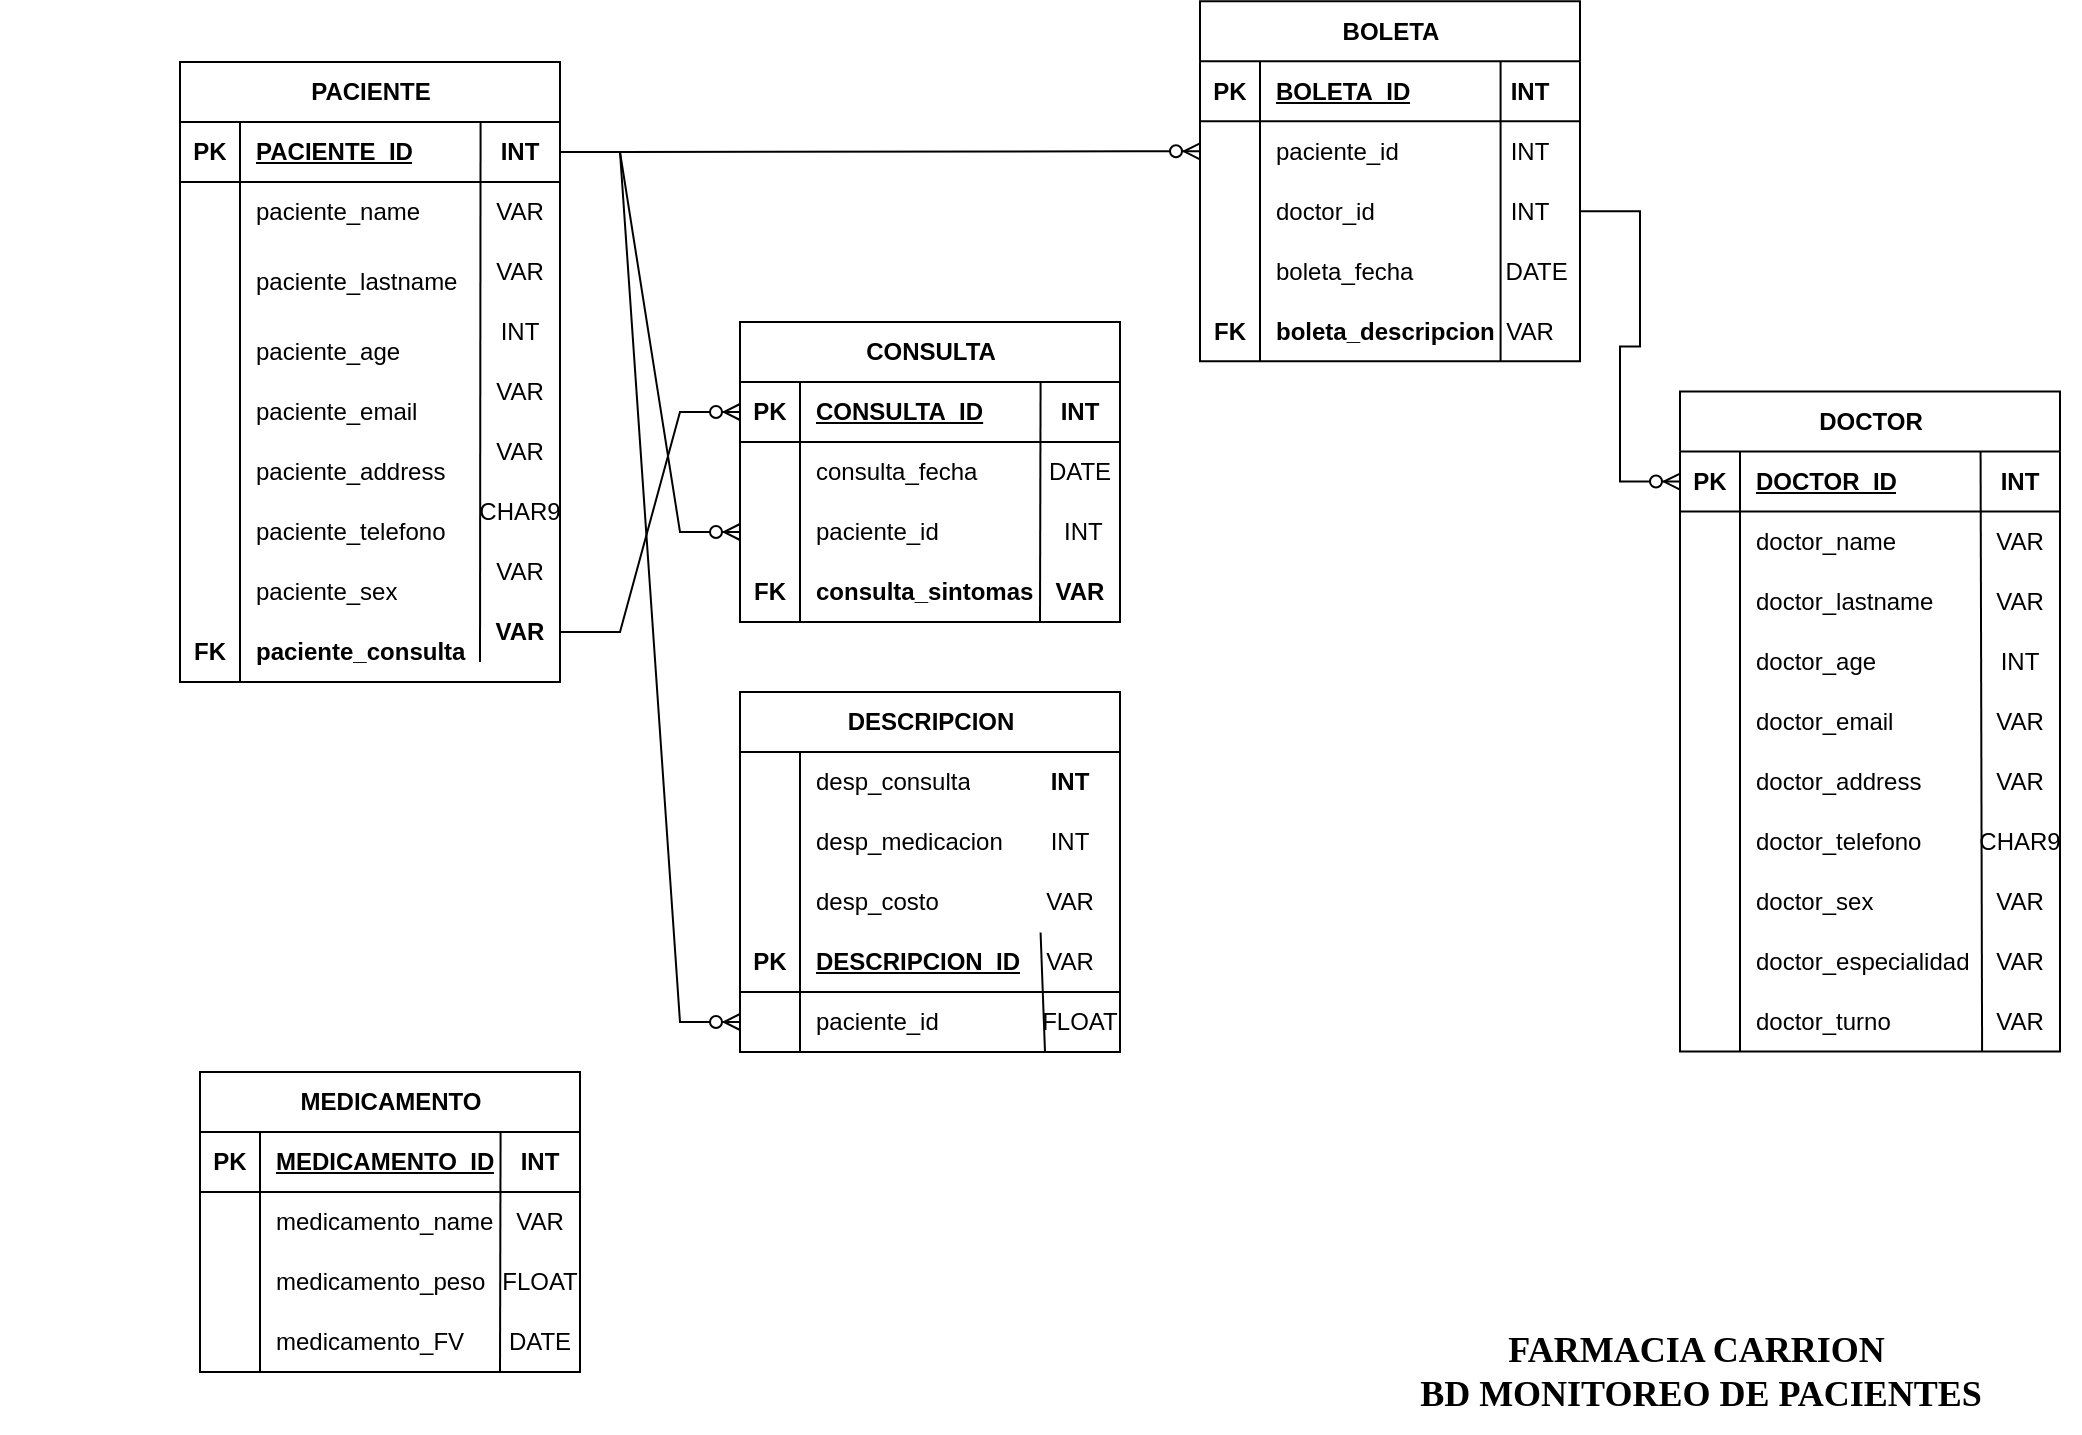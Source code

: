<mxfile version="21.1.8" type="github">
  <diagram name="Page-1" id="a7904f86-f2b4-8e86-fa97-74104820619b">
    <mxGraphModel dx="2841" dy="958" grid="1" gridSize="10" guides="1" tooltips="1" connect="1" arrows="1" fold="1" page="1" pageScale="1" pageWidth="1100" pageHeight="850" background="none" math="0" shadow="0">
      <root>
        <mxCell id="0" />
        <mxCell id="1" parent="0" />
        <mxCell id="Qxj7Q5Lyzr8jqK23CU5J-1" value="&lt;div style=&quot;font-size: 18px;&quot;&gt;FARMACIA CARRION&amp;nbsp;&lt;/div&gt;&lt;div style=&quot;font-size: 18px;&quot;&gt;BD MONITOREO DE PACIENTES&lt;/div&gt;" style="text;html=1;align=center;verticalAlign=middle;resizable=0;points=[];autosize=1;strokeColor=none;fillColor=none;fontFamily=Comic Sans MS;fontStyle=1;fontSize=18;" vertex="1" parent="1">
          <mxGeometry x="670" y="695" width="320" height="60" as="geometry" />
        </mxCell>
        <mxCell id="Qxj7Q5Lyzr8jqK23CU5J-2" value="DOCTOR" style="shape=table;startSize=30;container=1;collapsible=1;childLayout=tableLayout;fixedRows=1;rowLines=0;fontStyle=1;align=center;resizeLast=1;html=1;" vertex="1" parent="1">
          <mxGeometry x="820" y="234.76" width="190.0" height="330" as="geometry" />
        </mxCell>
        <mxCell id="Qxj7Q5Lyzr8jqK23CU5J-3" value="" style="shape=tableRow;horizontal=0;startSize=0;swimlaneHead=0;swimlaneBody=0;fillColor=none;collapsible=0;dropTarget=0;points=[[0,0.5],[1,0.5]];portConstraint=eastwest;top=0;left=0;right=0;bottom=1;" vertex="1" parent="Qxj7Q5Lyzr8jqK23CU5J-2">
          <mxGeometry y="30" width="190.0" height="30" as="geometry" />
        </mxCell>
        <mxCell id="Qxj7Q5Lyzr8jqK23CU5J-4" value="PK" style="shape=partialRectangle;connectable=0;fillColor=none;top=0;left=0;bottom=0;right=0;fontStyle=1;overflow=hidden;whiteSpace=wrap;html=1;" vertex="1" parent="Qxj7Q5Lyzr8jqK23CU5J-3">
          <mxGeometry width="30" height="30" as="geometry">
            <mxRectangle width="30" height="30" as="alternateBounds" />
          </mxGeometry>
        </mxCell>
        <mxCell id="Qxj7Q5Lyzr8jqK23CU5J-5" value="DOCTOR_ID" style="shape=partialRectangle;connectable=0;fillColor=none;top=0;left=0;bottom=0;right=0;align=left;spacingLeft=6;fontStyle=5;overflow=hidden;whiteSpace=wrap;html=1;" vertex="1" parent="Qxj7Q5Lyzr8jqK23CU5J-3">
          <mxGeometry x="30" width="160.0" height="30" as="geometry">
            <mxRectangle width="160.0" height="30" as="alternateBounds" />
          </mxGeometry>
        </mxCell>
        <mxCell id="Qxj7Q5Lyzr8jqK23CU5J-6" value="" style="shape=tableRow;horizontal=0;startSize=0;swimlaneHead=0;swimlaneBody=0;fillColor=none;collapsible=0;dropTarget=0;points=[[0,0.5],[1,0.5]];portConstraint=eastwest;top=0;left=0;right=0;bottom=0;" vertex="1" parent="Qxj7Q5Lyzr8jqK23CU5J-2">
          <mxGeometry y="60" width="190.0" height="30" as="geometry" />
        </mxCell>
        <mxCell id="Qxj7Q5Lyzr8jqK23CU5J-7" value="" style="shape=partialRectangle;connectable=0;fillColor=none;top=0;left=0;bottom=0;right=0;editable=1;overflow=hidden;whiteSpace=wrap;html=1;" vertex="1" parent="Qxj7Q5Lyzr8jqK23CU5J-6">
          <mxGeometry width="30" height="30" as="geometry">
            <mxRectangle width="30" height="30" as="alternateBounds" />
          </mxGeometry>
        </mxCell>
        <mxCell id="Qxj7Q5Lyzr8jqK23CU5J-8" value="doctor_name" style="shape=partialRectangle;connectable=0;fillColor=none;top=0;left=0;bottom=0;right=0;align=left;spacingLeft=6;overflow=hidden;whiteSpace=wrap;html=1;" vertex="1" parent="Qxj7Q5Lyzr8jqK23CU5J-6">
          <mxGeometry x="30" width="160.0" height="30" as="geometry">
            <mxRectangle width="160.0" height="30" as="alternateBounds" />
          </mxGeometry>
        </mxCell>
        <mxCell id="Qxj7Q5Lyzr8jqK23CU5J-9" value="" style="shape=tableRow;horizontal=0;startSize=0;swimlaneHead=0;swimlaneBody=0;fillColor=none;collapsible=0;dropTarget=0;points=[[0,0.5],[1,0.5]];portConstraint=eastwest;top=0;left=0;right=0;bottom=0;" vertex="1" parent="Qxj7Q5Lyzr8jqK23CU5J-2">
          <mxGeometry y="90" width="190.0" height="30" as="geometry" />
        </mxCell>
        <mxCell id="Qxj7Q5Lyzr8jqK23CU5J-10" value="" style="shape=partialRectangle;connectable=0;fillColor=none;top=0;left=0;bottom=0;right=0;editable=1;overflow=hidden;whiteSpace=wrap;html=1;" vertex="1" parent="Qxj7Q5Lyzr8jqK23CU5J-9">
          <mxGeometry width="30" height="30" as="geometry">
            <mxRectangle width="30" height="30" as="alternateBounds" />
          </mxGeometry>
        </mxCell>
        <mxCell id="Qxj7Q5Lyzr8jqK23CU5J-11" value="doctor_lastname" style="shape=partialRectangle;connectable=0;fillColor=none;top=0;left=0;bottom=0;right=0;align=left;spacingLeft=6;overflow=hidden;whiteSpace=wrap;html=1;" vertex="1" parent="Qxj7Q5Lyzr8jqK23CU5J-9">
          <mxGeometry x="30" width="160.0" height="30" as="geometry">
            <mxRectangle width="160.0" height="30" as="alternateBounds" />
          </mxGeometry>
        </mxCell>
        <mxCell id="Qxj7Q5Lyzr8jqK23CU5J-15" value="" style="shape=tableRow;horizontal=0;startSize=0;swimlaneHead=0;swimlaneBody=0;fillColor=none;collapsible=0;dropTarget=0;points=[[0,0.5],[1,0.5]];portConstraint=eastwest;top=0;left=0;right=0;bottom=0;" vertex="1" parent="Qxj7Q5Lyzr8jqK23CU5J-2">
          <mxGeometry y="120" width="190.0" height="30" as="geometry" />
        </mxCell>
        <mxCell id="Qxj7Q5Lyzr8jqK23CU5J-16" value="" style="shape=partialRectangle;connectable=0;fillColor=none;top=0;left=0;bottom=0;right=0;editable=1;overflow=hidden;whiteSpace=wrap;html=1;" vertex="1" parent="Qxj7Q5Lyzr8jqK23CU5J-15">
          <mxGeometry width="30" height="30" as="geometry">
            <mxRectangle width="30" height="30" as="alternateBounds" />
          </mxGeometry>
        </mxCell>
        <mxCell id="Qxj7Q5Lyzr8jqK23CU5J-17" value="doctor_age" style="shape=partialRectangle;connectable=0;fillColor=none;top=0;left=0;bottom=0;right=0;align=left;spacingLeft=6;overflow=hidden;whiteSpace=wrap;html=1;" vertex="1" parent="Qxj7Q5Lyzr8jqK23CU5J-15">
          <mxGeometry x="30" width="160.0" height="30" as="geometry">
            <mxRectangle width="160.0" height="30" as="alternateBounds" />
          </mxGeometry>
        </mxCell>
        <mxCell id="Qxj7Q5Lyzr8jqK23CU5J-18" value="" style="shape=tableRow;horizontal=0;startSize=0;swimlaneHead=0;swimlaneBody=0;fillColor=none;collapsible=0;dropTarget=0;points=[[0,0.5],[1,0.5]];portConstraint=eastwest;top=0;left=0;right=0;bottom=0;" vertex="1" parent="Qxj7Q5Lyzr8jqK23CU5J-2">
          <mxGeometry y="150" width="190.0" height="30" as="geometry" />
        </mxCell>
        <mxCell id="Qxj7Q5Lyzr8jqK23CU5J-19" value="" style="shape=partialRectangle;connectable=0;fillColor=none;top=0;left=0;bottom=0;right=0;editable=1;overflow=hidden;whiteSpace=wrap;html=1;" vertex="1" parent="Qxj7Q5Lyzr8jqK23CU5J-18">
          <mxGeometry width="30" height="30" as="geometry">
            <mxRectangle width="30" height="30" as="alternateBounds" />
          </mxGeometry>
        </mxCell>
        <mxCell id="Qxj7Q5Lyzr8jqK23CU5J-20" value="doctor_email" style="shape=partialRectangle;connectable=0;fillColor=none;top=0;left=0;bottom=0;right=0;align=left;spacingLeft=6;overflow=hidden;whiteSpace=wrap;html=1;" vertex="1" parent="Qxj7Q5Lyzr8jqK23CU5J-18">
          <mxGeometry x="30" width="160.0" height="30" as="geometry">
            <mxRectangle width="160.0" height="30" as="alternateBounds" />
          </mxGeometry>
        </mxCell>
        <mxCell id="Qxj7Q5Lyzr8jqK23CU5J-21" value="" style="shape=tableRow;horizontal=0;startSize=0;swimlaneHead=0;swimlaneBody=0;fillColor=none;collapsible=0;dropTarget=0;points=[[0,0.5],[1,0.5]];portConstraint=eastwest;top=0;left=0;right=0;bottom=0;" vertex="1" parent="Qxj7Q5Lyzr8jqK23CU5J-2">
          <mxGeometry y="180" width="190.0" height="30" as="geometry" />
        </mxCell>
        <mxCell id="Qxj7Q5Lyzr8jqK23CU5J-22" value="" style="shape=partialRectangle;connectable=0;fillColor=none;top=0;left=0;bottom=0;right=0;editable=1;overflow=hidden;whiteSpace=wrap;html=1;" vertex="1" parent="Qxj7Q5Lyzr8jqK23CU5J-21">
          <mxGeometry width="30" height="30" as="geometry">
            <mxRectangle width="30" height="30" as="alternateBounds" />
          </mxGeometry>
        </mxCell>
        <mxCell id="Qxj7Q5Lyzr8jqK23CU5J-23" value="doctor_address" style="shape=partialRectangle;connectable=0;fillColor=none;top=0;left=0;bottom=0;right=0;align=left;spacingLeft=6;overflow=hidden;whiteSpace=wrap;html=1;" vertex="1" parent="Qxj7Q5Lyzr8jqK23CU5J-21">
          <mxGeometry x="30" width="160.0" height="30" as="geometry">
            <mxRectangle width="160.0" height="30" as="alternateBounds" />
          </mxGeometry>
        </mxCell>
        <mxCell id="Qxj7Q5Lyzr8jqK23CU5J-24" value="" style="shape=tableRow;horizontal=0;startSize=0;swimlaneHead=0;swimlaneBody=0;fillColor=none;collapsible=0;dropTarget=0;points=[[0,0.5],[1,0.5]];portConstraint=eastwest;top=0;left=0;right=0;bottom=0;" vertex="1" parent="Qxj7Q5Lyzr8jqK23CU5J-2">
          <mxGeometry y="210" width="190.0" height="30" as="geometry" />
        </mxCell>
        <mxCell id="Qxj7Q5Lyzr8jqK23CU5J-25" value="" style="shape=partialRectangle;connectable=0;fillColor=none;top=0;left=0;bottom=0;right=0;editable=1;overflow=hidden;whiteSpace=wrap;html=1;" vertex="1" parent="Qxj7Q5Lyzr8jqK23CU5J-24">
          <mxGeometry width="30" height="30" as="geometry">
            <mxRectangle width="30" height="30" as="alternateBounds" />
          </mxGeometry>
        </mxCell>
        <mxCell id="Qxj7Q5Lyzr8jqK23CU5J-26" value="doctor_telefono" style="shape=partialRectangle;connectable=0;fillColor=none;top=0;left=0;bottom=0;right=0;align=left;spacingLeft=6;overflow=hidden;whiteSpace=wrap;html=1;" vertex="1" parent="Qxj7Q5Lyzr8jqK23CU5J-24">
          <mxGeometry x="30" width="160.0" height="30" as="geometry">
            <mxRectangle width="160.0" height="30" as="alternateBounds" />
          </mxGeometry>
        </mxCell>
        <mxCell id="Qxj7Q5Lyzr8jqK23CU5J-27" value="" style="shape=tableRow;horizontal=0;startSize=0;swimlaneHead=0;swimlaneBody=0;fillColor=none;collapsible=0;dropTarget=0;points=[[0,0.5],[1,0.5]];portConstraint=eastwest;top=0;left=0;right=0;bottom=0;" vertex="1" parent="Qxj7Q5Lyzr8jqK23CU5J-2">
          <mxGeometry y="240" width="190.0" height="30" as="geometry" />
        </mxCell>
        <mxCell id="Qxj7Q5Lyzr8jqK23CU5J-28" value="" style="shape=partialRectangle;connectable=0;fillColor=none;top=0;left=0;bottom=0;right=0;editable=1;overflow=hidden;whiteSpace=wrap;html=1;" vertex="1" parent="Qxj7Q5Lyzr8jqK23CU5J-27">
          <mxGeometry width="30" height="30" as="geometry">
            <mxRectangle width="30" height="30" as="alternateBounds" />
          </mxGeometry>
        </mxCell>
        <mxCell id="Qxj7Q5Lyzr8jqK23CU5J-29" value="doctor_sex" style="shape=partialRectangle;connectable=0;fillColor=none;top=0;left=0;bottom=0;right=0;align=left;spacingLeft=6;overflow=hidden;whiteSpace=wrap;html=1;" vertex="1" parent="Qxj7Q5Lyzr8jqK23CU5J-27">
          <mxGeometry x="30" width="160.0" height="30" as="geometry">
            <mxRectangle width="160.0" height="30" as="alternateBounds" />
          </mxGeometry>
        </mxCell>
        <mxCell id="Qxj7Q5Lyzr8jqK23CU5J-30" value="" style="shape=tableRow;horizontal=0;startSize=0;swimlaneHead=0;swimlaneBody=0;fillColor=none;collapsible=0;dropTarget=0;points=[[0,0.5],[1,0.5]];portConstraint=eastwest;top=0;left=0;right=0;bottom=0;" vertex="1" parent="Qxj7Q5Lyzr8jqK23CU5J-2">
          <mxGeometry y="270" width="190.0" height="30" as="geometry" />
        </mxCell>
        <mxCell id="Qxj7Q5Lyzr8jqK23CU5J-31" value="" style="shape=partialRectangle;connectable=0;fillColor=none;top=0;left=0;bottom=0;right=0;editable=1;overflow=hidden;whiteSpace=wrap;html=1;" vertex="1" parent="Qxj7Q5Lyzr8jqK23CU5J-30">
          <mxGeometry width="30" height="30" as="geometry">
            <mxRectangle width="30" height="30" as="alternateBounds" />
          </mxGeometry>
        </mxCell>
        <mxCell id="Qxj7Q5Lyzr8jqK23CU5J-32" value="doctor_especialidad" style="shape=partialRectangle;connectable=0;fillColor=none;top=0;left=0;bottom=0;right=0;align=left;spacingLeft=6;overflow=hidden;whiteSpace=wrap;html=1;" vertex="1" parent="Qxj7Q5Lyzr8jqK23CU5J-30">
          <mxGeometry x="30" width="160.0" height="30" as="geometry">
            <mxRectangle width="160.0" height="30" as="alternateBounds" />
          </mxGeometry>
        </mxCell>
        <mxCell id="Qxj7Q5Lyzr8jqK23CU5J-12" value="" style="shape=tableRow;horizontal=0;startSize=0;swimlaneHead=0;swimlaneBody=0;fillColor=none;collapsible=0;dropTarget=0;points=[[0,0.5],[1,0.5]];portConstraint=eastwest;top=0;left=0;right=0;bottom=0;" vertex="1" parent="Qxj7Q5Lyzr8jqK23CU5J-2">
          <mxGeometry y="300" width="190.0" height="30" as="geometry" />
        </mxCell>
        <mxCell id="Qxj7Q5Lyzr8jqK23CU5J-13" value="" style="shape=partialRectangle;connectable=0;fillColor=none;top=0;left=0;bottom=0;right=0;editable=1;overflow=hidden;whiteSpace=wrap;html=1;" vertex="1" parent="Qxj7Q5Lyzr8jqK23CU5J-12">
          <mxGeometry width="30" height="30" as="geometry">
            <mxRectangle width="30" height="30" as="alternateBounds" />
          </mxGeometry>
        </mxCell>
        <mxCell id="Qxj7Q5Lyzr8jqK23CU5J-14" value="doctor_turno" style="shape=partialRectangle;connectable=0;fillColor=none;top=0;left=0;bottom=0;right=0;align=left;spacingLeft=6;overflow=hidden;whiteSpace=wrap;html=1;" vertex="1" parent="Qxj7Q5Lyzr8jqK23CU5J-12">
          <mxGeometry x="30" width="160.0" height="30" as="geometry">
            <mxRectangle width="160.0" height="30" as="alternateBounds" />
          </mxGeometry>
        </mxCell>
        <mxCell id="Qxj7Q5Lyzr8jqK23CU5J-35" value="" style="endArrow=none;html=1;rounded=0;exitX=0.791;exitY=0.008;exitDx=0;exitDy=0;exitPerimeter=0;entryX=0.795;entryY=1.008;entryDx=0;entryDy=0;entryPerimeter=0;" edge="1" parent="Qxj7Q5Lyzr8jqK23CU5J-2" source="Qxj7Q5Lyzr8jqK23CU5J-3" target="Qxj7Q5Lyzr8jqK23CU5J-12">
          <mxGeometry relative="1" as="geometry">
            <mxPoint x="190" y="80" as="sourcePoint" />
            <mxPoint x="350" y="80" as="targetPoint" />
          </mxGeometry>
        </mxCell>
        <mxCell id="Qxj7Q5Lyzr8jqK23CU5J-36" value="&lt;b&gt;INT&lt;/b&gt;" style="text;html=1;strokeColor=none;fillColor=none;align=center;verticalAlign=middle;whiteSpace=wrap;rounded=0;" vertex="1" parent="1">
          <mxGeometry x="960" y="264.76" width="60" height="30" as="geometry" />
        </mxCell>
        <mxCell id="Qxj7Q5Lyzr8jqK23CU5J-37" value="VAR" style="text;html=1;strokeColor=none;fillColor=none;align=center;verticalAlign=middle;whiteSpace=wrap;rounded=0;" vertex="1" parent="1">
          <mxGeometry x="960" y="294.76" width="60" height="30" as="geometry" />
        </mxCell>
        <mxCell id="Qxj7Q5Lyzr8jqK23CU5J-38" value="VAR" style="text;html=1;strokeColor=none;fillColor=none;align=center;verticalAlign=middle;whiteSpace=wrap;rounded=0;" vertex="1" parent="1">
          <mxGeometry x="960" y="324.76" width="60" height="30" as="geometry" />
        </mxCell>
        <mxCell id="Qxj7Q5Lyzr8jqK23CU5J-39" value="INT" style="text;html=1;strokeColor=none;fillColor=none;align=center;verticalAlign=middle;whiteSpace=wrap;rounded=0;" vertex="1" parent="1">
          <mxGeometry x="960" y="354.76" width="60" height="30" as="geometry" />
        </mxCell>
        <mxCell id="Qxj7Q5Lyzr8jqK23CU5J-40" value="VAR" style="text;html=1;strokeColor=none;fillColor=none;align=center;verticalAlign=middle;whiteSpace=wrap;rounded=0;" vertex="1" parent="1">
          <mxGeometry x="960" y="384.76" width="60" height="30" as="geometry" />
        </mxCell>
        <mxCell id="Qxj7Q5Lyzr8jqK23CU5J-41" value="VAR" style="text;html=1;strokeColor=none;fillColor=none;align=center;verticalAlign=middle;whiteSpace=wrap;rounded=0;" vertex="1" parent="1">
          <mxGeometry x="960" y="414.76" width="60" height="30" as="geometry" />
        </mxCell>
        <mxCell id="Qxj7Q5Lyzr8jqK23CU5J-42" value="CHAR9" style="text;html=1;strokeColor=none;fillColor=none;align=center;verticalAlign=middle;whiteSpace=wrap;rounded=0;" vertex="1" parent="1">
          <mxGeometry x="960" y="444.76" width="60" height="30" as="geometry" />
        </mxCell>
        <mxCell id="Qxj7Q5Lyzr8jqK23CU5J-43" value="VAR" style="text;html=1;strokeColor=none;fillColor=none;align=center;verticalAlign=middle;whiteSpace=wrap;rounded=0;" vertex="1" parent="1">
          <mxGeometry x="960" y="474.76" width="60" height="30" as="geometry" />
        </mxCell>
        <mxCell id="Qxj7Q5Lyzr8jqK23CU5J-44" value="VAR" style="text;html=1;strokeColor=none;fillColor=none;align=center;verticalAlign=middle;whiteSpace=wrap;rounded=0;" vertex="1" parent="1">
          <mxGeometry x="960" y="504.76" width="60" height="30" as="geometry" />
        </mxCell>
        <mxCell id="Qxj7Q5Lyzr8jqK23CU5J-45" value="VAR" style="text;html=1;strokeColor=none;fillColor=none;align=center;verticalAlign=middle;whiteSpace=wrap;rounded=0;" vertex="1" parent="1">
          <mxGeometry x="960" y="534.76" width="60" height="30" as="geometry" />
        </mxCell>
        <mxCell id="Qxj7Q5Lyzr8jqK23CU5J-46" value="PACIENTE" style="shape=table;startSize=30;container=1;collapsible=1;childLayout=tableLayout;fixedRows=1;rowLines=0;fontStyle=1;align=center;resizeLast=1;html=1;" vertex="1" parent="1">
          <mxGeometry x="70" y="70" width="190" height="310" as="geometry" />
        </mxCell>
        <mxCell id="Qxj7Q5Lyzr8jqK23CU5J-47" value="" style="shape=tableRow;horizontal=0;startSize=0;swimlaneHead=0;swimlaneBody=0;fillColor=none;collapsible=0;dropTarget=0;points=[[0,0.5],[1,0.5]];portConstraint=eastwest;top=0;left=0;right=0;bottom=1;" vertex="1" parent="Qxj7Q5Lyzr8jqK23CU5J-46">
          <mxGeometry y="30" width="190" height="30" as="geometry" />
        </mxCell>
        <mxCell id="Qxj7Q5Lyzr8jqK23CU5J-48" value="PK" style="shape=partialRectangle;connectable=0;fillColor=none;top=0;left=0;bottom=0;right=0;fontStyle=1;overflow=hidden;whiteSpace=wrap;html=1;" vertex="1" parent="Qxj7Q5Lyzr8jqK23CU5J-47">
          <mxGeometry width="30" height="30" as="geometry">
            <mxRectangle width="30" height="30" as="alternateBounds" />
          </mxGeometry>
        </mxCell>
        <mxCell id="Qxj7Q5Lyzr8jqK23CU5J-49" value="PACIENTE_ID" style="shape=partialRectangle;connectable=0;fillColor=none;top=0;left=0;bottom=0;right=0;align=left;spacingLeft=6;fontStyle=5;overflow=hidden;whiteSpace=wrap;html=1;" vertex="1" parent="Qxj7Q5Lyzr8jqK23CU5J-47">
          <mxGeometry x="30" width="160" height="30" as="geometry">
            <mxRectangle width="160" height="30" as="alternateBounds" />
          </mxGeometry>
        </mxCell>
        <mxCell id="Qxj7Q5Lyzr8jqK23CU5J-50" value="" style="shape=tableRow;horizontal=0;startSize=0;swimlaneHead=0;swimlaneBody=0;fillColor=none;collapsible=0;dropTarget=0;points=[[0,0.5],[1,0.5]];portConstraint=eastwest;top=0;left=0;right=0;bottom=0;" vertex="1" parent="Qxj7Q5Lyzr8jqK23CU5J-46">
          <mxGeometry y="60" width="190" height="30" as="geometry" />
        </mxCell>
        <mxCell id="Qxj7Q5Lyzr8jqK23CU5J-51" value="" style="shape=partialRectangle;connectable=0;fillColor=none;top=0;left=0;bottom=0;right=0;editable=1;overflow=hidden;whiteSpace=wrap;html=1;" vertex="1" parent="Qxj7Q5Lyzr8jqK23CU5J-50">
          <mxGeometry width="30" height="30" as="geometry">
            <mxRectangle width="30" height="30" as="alternateBounds" />
          </mxGeometry>
        </mxCell>
        <mxCell id="Qxj7Q5Lyzr8jqK23CU5J-52" value="paciente_name" style="shape=partialRectangle;connectable=0;fillColor=none;top=0;left=0;bottom=0;right=0;align=left;spacingLeft=6;overflow=hidden;whiteSpace=wrap;html=1;" vertex="1" parent="Qxj7Q5Lyzr8jqK23CU5J-50">
          <mxGeometry x="30" width="160" height="30" as="geometry">
            <mxRectangle width="160" height="30" as="alternateBounds" />
          </mxGeometry>
        </mxCell>
        <mxCell id="Qxj7Q5Lyzr8jqK23CU5J-53" value="" style="shape=tableRow;horizontal=0;startSize=0;swimlaneHead=0;swimlaneBody=0;fillColor=none;collapsible=0;dropTarget=0;points=[[0,0.5],[1,0.5]];portConstraint=eastwest;top=0;left=0;right=0;bottom=0;" vertex="1" parent="Qxj7Q5Lyzr8jqK23CU5J-46">
          <mxGeometry y="90" width="190" height="40" as="geometry" />
        </mxCell>
        <mxCell id="Qxj7Q5Lyzr8jqK23CU5J-54" value="" style="shape=partialRectangle;connectable=0;fillColor=none;top=0;left=0;bottom=0;right=0;editable=1;overflow=hidden;whiteSpace=wrap;html=1;" vertex="1" parent="Qxj7Q5Lyzr8jqK23CU5J-53">
          <mxGeometry width="30" height="40" as="geometry">
            <mxRectangle width="30" height="40" as="alternateBounds" />
          </mxGeometry>
        </mxCell>
        <mxCell id="Qxj7Q5Lyzr8jqK23CU5J-55" value="paciente_lastname" style="shape=partialRectangle;connectable=0;fillColor=none;top=0;left=0;bottom=0;right=0;align=left;spacingLeft=6;overflow=hidden;whiteSpace=wrap;html=1;" vertex="1" parent="Qxj7Q5Lyzr8jqK23CU5J-53">
          <mxGeometry x="30" width="160" height="40" as="geometry">
            <mxRectangle width="160" height="40" as="alternateBounds" />
          </mxGeometry>
        </mxCell>
        <mxCell id="Qxj7Q5Lyzr8jqK23CU5J-56" value="" style="shape=tableRow;horizontal=0;startSize=0;swimlaneHead=0;swimlaneBody=0;fillColor=none;collapsible=0;dropTarget=0;points=[[0,0.5],[1,0.5]];portConstraint=eastwest;top=0;left=0;right=0;bottom=0;" vertex="1" parent="Qxj7Q5Lyzr8jqK23CU5J-46">
          <mxGeometry y="130" width="190" height="30" as="geometry" />
        </mxCell>
        <mxCell id="Qxj7Q5Lyzr8jqK23CU5J-57" value="" style="shape=partialRectangle;connectable=0;fillColor=none;top=0;left=0;bottom=0;right=0;editable=1;overflow=hidden;whiteSpace=wrap;html=1;" vertex="1" parent="Qxj7Q5Lyzr8jqK23CU5J-56">
          <mxGeometry width="30" height="30" as="geometry">
            <mxRectangle width="30" height="30" as="alternateBounds" />
          </mxGeometry>
        </mxCell>
        <mxCell id="Qxj7Q5Lyzr8jqK23CU5J-58" value="paciente_age" style="shape=partialRectangle;connectable=0;fillColor=none;top=0;left=0;bottom=0;right=0;align=left;spacingLeft=6;overflow=hidden;whiteSpace=wrap;html=1;" vertex="1" parent="Qxj7Q5Lyzr8jqK23CU5J-56">
          <mxGeometry x="30" width="160" height="30" as="geometry">
            <mxRectangle width="160" height="30" as="alternateBounds" />
          </mxGeometry>
        </mxCell>
        <mxCell id="Qxj7Q5Lyzr8jqK23CU5J-59" value="" style="shape=tableRow;horizontal=0;startSize=0;swimlaneHead=0;swimlaneBody=0;fillColor=none;collapsible=0;dropTarget=0;points=[[0,0.5],[1,0.5]];portConstraint=eastwest;top=0;left=0;right=0;bottom=0;" vertex="1" parent="Qxj7Q5Lyzr8jqK23CU5J-46">
          <mxGeometry y="160" width="190" height="30" as="geometry" />
        </mxCell>
        <mxCell id="Qxj7Q5Lyzr8jqK23CU5J-60" value="" style="shape=partialRectangle;connectable=0;fillColor=none;top=0;left=0;bottom=0;right=0;editable=1;overflow=hidden;whiteSpace=wrap;html=1;" vertex="1" parent="Qxj7Q5Lyzr8jqK23CU5J-59">
          <mxGeometry width="30" height="30" as="geometry">
            <mxRectangle width="30" height="30" as="alternateBounds" />
          </mxGeometry>
        </mxCell>
        <mxCell id="Qxj7Q5Lyzr8jqK23CU5J-61" value="paciente_email" style="shape=partialRectangle;connectable=0;fillColor=none;top=0;left=0;bottom=0;right=0;align=left;spacingLeft=6;overflow=hidden;whiteSpace=wrap;html=1;" vertex="1" parent="Qxj7Q5Lyzr8jqK23CU5J-59">
          <mxGeometry x="30" width="160" height="30" as="geometry">
            <mxRectangle width="160" height="30" as="alternateBounds" />
          </mxGeometry>
        </mxCell>
        <mxCell id="Qxj7Q5Lyzr8jqK23CU5J-62" value="" style="shape=tableRow;horizontal=0;startSize=0;swimlaneHead=0;swimlaneBody=0;fillColor=none;collapsible=0;dropTarget=0;points=[[0,0.5],[1,0.5]];portConstraint=eastwest;top=0;left=0;right=0;bottom=0;" vertex="1" parent="Qxj7Q5Lyzr8jqK23CU5J-46">
          <mxGeometry y="190" width="190" height="30" as="geometry" />
        </mxCell>
        <mxCell id="Qxj7Q5Lyzr8jqK23CU5J-63" value="" style="shape=partialRectangle;connectable=0;fillColor=none;top=0;left=0;bottom=0;right=0;editable=1;overflow=hidden;whiteSpace=wrap;html=1;" vertex="1" parent="Qxj7Q5Lyzr8jqK23CU5J-62">
          <mxGeometry width="30" height="30" as="geometry">
            <mxRectangle width="30" height="30" as="alternateBounds" />
          </mxGeometry>
        </mxCell>
        <mxCell id="Qxj7Q5Lyzr8jqK23CU5J-64" value="paciente_address" style="shape=partialRectangle;connectable=0;fillColor=none;top=0;left=0;bottom=0;right=0;align=left;spacingLeft=6;overflow=hidden;whiteSpace=wrap;html=1;" vertex="1" parent="Qxj7Q5Lyzr8jqK23CU5J-62">
          <mxGeometry x="30" width="160" height="30" as="geometry">
            <mxRectangle width="160" height="30" as="alternateBounds" />
          </mxGeometry>
        </mxCell>
        <mxCell id="Qxj7Q5Lyzr8jqK23CU5J-65" value="" style="shape=tableRow;horizontal=0;startSize=0;swimlaneHead=0;swimlaneBody=0;fillColor=none;collapsible=0;dropTarget=0;points=[[0,0.5],[1,0.5]];portConstraint=eastwest;top=0;left=0;right=0;bottom=0;" vertex="1" parent="Qxj7Q5Lyzr8jqK23CU5J-46">
          <mxGeometry y="220" width="190" height="30" as="geometry" />
        </mxCell>
        <mxCell id="Qxj7Q5Lyzr8jqK23CU5J-66" value="" style="shape=partialRectangle;connectable=0;fillColor=none;top=0;left=0;bottom=0;right=0;editable=1;overflow=hidden;whiteSpace=wrap;html=1;" vertex="1" parent="Qxj7Q5Lyzr8jqK23CU5J-65">
          <mxGeometry width="30" height="30" as="geometry">
            <mxRectangle width="30" height="30" as="alternateBounds" />
          </mxGeometry>
        </mxCell>
        <mxCell id="Qxj7Q5Lyzr8jqK23CU5J-67" value="paciente_telefono" style="shape=partialRectangle;connectable=0;fillColor=none;top=0;left=0;bottom=0;right=0;align=left;spacingLeft=6;overflow=hidden;whiteSpace=wrap;html=1;" vertex="1" parent="Qxj7Q5Lyzr8jqK23CU5J-65">
          <mxGeometry x="30" width="160" height="30" as="geometry">
            <mxRectangle width="160" height="30" as="alternateBounds" />
          </mxGeometry>
        </mxCell>
        <mxCell id="Qxj7Q5Lyzr8jqK23CU5J-68" value="" style="shape=tableRow;horizontal=0;startSize=0;swimlaneHead=0;swimlaneBody=0;fillColor=none;collapsible=0;dropTarget=0;points=[[0,0.5],[1,0.5]];portConstraint=eastwest;top=0;left=0;right=0;bottom=0;" vertex="1" parent="Qxj7Q5Lyzr8jqK23CU5J-46">
          <mxGeometry y="250" width="190" height="30" as="geometry" />
        </mxCell>
        <mxCell id="Qxj7Q5Lyzr8jqK23CU5J-69" value="" style="shape=partialRectangle;connectable=0;fillColor=none;top=0;left=0;bottom=0;right=0;editable=1;overflow=hidden;whiteSpace=wrap;html=1;" vertex="1" parent="Qxj7Q5Lyzr8jqK23CU5J-68">
          <mxGeometry width="30" height="30" as="geometry">
            <mxRectangle width="30" height="30" as="alternateBounds" />
          </mxGeometry>
        </mxCell>
        <mxCell id="Qxj7Q5Lyzr8jqK23CU5J-70" value="paciente_sex" style="shape=partialRectangle;connectable=0;fillColor=none;top=0;left=0;bottom=0;right=0;align=left;spacingLeft=6;overflow=hidden;whiteSpace=wrap;html=1;" vertex="1" parent="Qxj7Q5Lyzr8jqK23CU5J-68">
          <mxGeometry x="30" width="160" height="30" as="geometry">
            <mxRectangle width="160" height="30" as="alternateBounds" />
          </mxGeometry>
        </mxCell>
        <mxCell id="Qxj7Q5Lyzr8jqK23CU5J-71" value="" style="shape=tableRow;horizontal=0;startSize=0;swimlaneHead=0;swimlaneBody=0;fillColor=none;collapsible=0;dropTarget=0;points=[[0,0.5],[1,0.5]];portConstraint=eastwest;top=0;left=0;right=0;bottom=0;" vertex="1" parent="Qxj7Q5Lyzr8jqK23CU5J-46">
          <mxGeometry y="280" width="190" height="30" as="geometry" />
        </mxCell>
        <mxCell id="Qxj7Q5Lyzr8jqK23CU5J-72" value="&lt;b&gt;FK&lt;/b&gt;" style="shape=partialRectangle;connectable=0;fillColor=none;top=0;left=0;bottom=0;right=0;editable=1;overflow=hidden;whiteSpace=wrap;html=1;" vertex="1" parent="Qxj7Q5Lyzr8jqK23CU5J-71">
          <mxGeometry width="30" height="30" as="geometry">
            <mxRectangle width="30" height="30" as="alternateBounds" />
          </mxGeometry>
        </mxCell>
        <mxCell id="Qxj7Q5Lyzr8jqK23CU5J-73" value="&lt;b&gt;paciente_consulta&lt;/b&gt;" style="shape=partialRectangle;connectable=0;fillColor=none;top=0;left=0;bottom=0;right=0;align=left;spacingLeft=6;overflow=hidden;whiteSpace=wrap;html=1;" vertex="1" parent="Qxj7Q5Lyzr8jqK23CU5J-71">
          <mxGeometry x="30" width="160" height="30" as="geometry">
            <mxRectangle width="160" height="30" as="alternateBounds" />
          </mxGeometry>
        </mxCell>
        <mxCell id="Qxj7Q5Lyzr8jqK23CU5J-78" value="&lt;b&gt;&amp;nbsp; &amp;nbsp;INT&lt;/b&gt;" style="text;html=1;strokeColor=none;fillColor=none;align=center;verticalAlign=middle;whiteSpace=wrap;rounded=0;" vertex="1" parent="1">
          <mxGeometry x="210" y="100" width="50" height="30" as="geometry" />
        </mxCell>
        <mxCell id="Qxj7Q5Lyzr8jqK23CU5J-79" value="VAR" style="text;html=1;strokeColor=none;fillColor=none;align=center;verticalAlign=middle;whiteSpace=wrap;rounded=0;" vertex="1" parent="1">
          <mxGeometry x="210" y="130" width="60" height="30" as="geometry" />
        </mxCell>
        <mxCell id="Qxj7Q5Lyzr8jqK23CU5J-80" value="VAR" style="text;html=1;strokeColor=none;fillColor=none;align=center;verticalAlign=middle;whiteSpace=wrap;rounded=0;" vertex="1" parent="1">
          <mxGeometry x="210" y="160" width="60" height="30" as="geometry" />
        </mxCell>
        <mxCell id="Qxj7Q5Lyzr8jqK23CU5J-81" value="INT" style="text;html=1;strokeColor=none;fillColor=none;align=center;verticalAlign=middle;whiteSpace=wrap;rounded=0;" vertex="1" parent="1">
          <mxGeometry x="210" y="190" width="60" height="30" as="geometry" />
        </mxCell>
        <mxCell id="Qxj7Q5Lyzr8jqK23CU5J-82" value="VAR" style="text;html=1;strokeColor=none;fillColor=none;align=center;verticalAlign=middle;whiteSpace=wrap;rounded=0;" vertex="1" parent="1">
          <mxGeometry x="210" y="220" width="60" height="30" as="geometry" />
        </mxCell>
        <mxCell id="Qxj7Q5Lyzr8jqK23CU5J-83" value="VAR" style="text;html=1;strokeColor=none;fillColor=none;align=center;verticalAlign=middle;whiteSpace=wrap;rounded=0;" vertex="1" parent="1">
          <mxGeometry x="210" y="250" width="60" height="30" as="geometry" />
        </mxCell>
        <mxCell id="Qxj7Q5Lyzr8jqK23CU5J-84" value="CHAR9" style="text;html=1;strokeColor=none;fillColor=none;align=center;verticalAlign=middle;whiteSpace=wrap;rounded=0;" vertex="1" parent="1">
          <mxGeometry x="210" y="280" width="60" height="30" as="geometry" />
        </mxCell>
        <mxCell id="Qxj7Q5Lyzr8jqK23CU5J-85" value="VAR" style="text;html=1;strokeColor=none;fillColor=none;align=center;verticalAlign=middle;whiteSpace=wrap;rounded=0;" vertex="1" parent="1">
          <mxGeometry x="210" y="310" width="60" height="30" as="geometry" />
        </mxCell>
        <mxCell id="Qxj7Q5Lyzr8jqK23CU5J-86" value="&lt;b&gt;&amp;nbsp; &amp;nbsp;VAR&lt;/b&gt;" style="text;html=1;strokeColor=none;fillColor=none;align=center;verticalAlign=middle;whiteSpace=wrap;rounded=0;" vertex="1" parent="1">
          <mxGeometry x="210" y="340" width="50" height="30" as="geometry" />
        </mxCell>
        <mxCell id="Qxj7Q5Lyzr8jqK23CU5J-87" value="" style="text;html=1;strokeColor=none;fillColor=none;align=center;verticalAlign=middle;whiteSpace=wrap;rounded=0;" vertex="1" parent="1">
          <mxGeometry x="-20" y="520" width="60" height="30" as="geometry" />
        </mxCell>
        <mxCell id="Qxj7Q5Lyzr8jqK23CU5J-77" value="" style="endArrow=none;html=1;rounded=0;exitX=0.791;exitY=0.008;exitDx=0;exitDy=0;exitPerimeter=0;" edge="1" parent="1" source="Qxj7Q5Lyzr8jqK23CU5J-47">
          <mxGeometry relative="1" as="geometry">
            <mxPoint x="260" y="150" as="sourcePoint" />
            <mxPoint x="220" y="370" as="targetPoint" />
          </mxGeometry>
        </mxCell>
        <mxCell id="Qxj7Q5Lyzr8jqK23CU5J-88" value="CONSULTA" style="shape=table;startSize=30;container=1;collapsible=1;childLayout=tableLayout;fixedRows=1;rowLines=0;fontStyle=1;align=center;resizeLast=1;html=1;" vertex="1" parent="1">
          <mxGeometry x="350" y="200" width="190" height="150" as="geometry" />
        </mxCell>
        <mxCell id="Qxj7Q5Lyzr8jqK23CU5J-89" value="" style="shape=tableRow;horizontal=0;startSize=0;swimlaneHead=0;swimlaneBody=0;fillColor=none;collapsible=0;dropTarget=0;points=[[0,0.5],[1,0.5]];portConstraint=eastwest;top=0;left=0;right=0;bottom=1;" vertex="1" parent="Qxj7Q5Lyzr8jqK23CU5J-88">
          <mxGeometry y="30" width="190" height="30" as="geometry" />
        </mxCell>
        <mxCell id="Qxj7Q5Lyzr8jqK23CU5J-90" value="PK" style="shape=partialRectangle;connectable=0;fillColor=none;top=0;left=0;bottom=0;right=0;fontStyle=1;overflow=hidden;whiteSpace=wrap;html=1;" vertex="1" parent="Qxj7Q5Lyzr8jqK23CU5J-89">
          <mxGeometry width="30" height="30" as="geometry">
            <mxRectangle width="30" height="30" as="alternateBounds" />
          </mxGeometry>
        </mxCell>
        <mxCell id="Qxj7Q5Lyzr8jqK23CU5J-91" value="CONSULTA_ID" style="shape=partialRectangle;connectable=0;fillColor=none;top=0;left=0;bottom=0;right=0;align=left;spacingLeft=6;fontStyle=5;overflow=hidden;whiteSpace=wrap;html=1;" vertex="1" parent="Qxj7Q5Lyzr8jqK23CU5J-89">
          <mxGeometry x="30" width="160" height="30" as="geometry">
            <mxRectangle width="160" height="30" as="alternateBounds" />
          </mxGeometry>
        </mxCell>
        <mxCell id="Qxj7Q5Lyzr8jqK23CU5J-92" value="" style="shape=tableRow;horizontal=0;startSize=0;swimlaneHead=0;swimlaneBody=0;fillColor=none;collapsible=0;dropTarget=0;points=[[0,0.5],[1,0.5]];portConstraint=eastwest;top=0;left=0;right=0;bottom=0;" vertex="1" parent="Qxj7Q5Lyzr8jqK23CU5J-88">
          <mxGeometry y="60" width="190" height="30" as="geometry" />
        </mxCell>
        <mxCell id="Qxj7Q5Lyzr8jqK23CU5J-93" value="" style="shape=partialRectangle;connectable=0;fillColor=none;top=0;left=0;bottom=0;right=0;editable=1;overflow=hidden;whiteSpace=wrap;html=1;" vertex="1" parent="Qxj7Q5Lyzr8jqK23CU5J-92">
          <mxGeometry width="30" height="30" as="geometry">
            <mxRectangle width="30" height="30" as="alternateBounds" />
          </mxGeometry>
        </mxCell>
        <mxCell id="Qxj7Q5Lyzr8jqK23CU5J-94" value="consulta_fecha" style="shape=partialRectangle;connectable=0;fillColor=none;top=0;left=0;bottom=0;right=0;align=left;spacingLeft=6;overflow=hidden;whiteSpace=wrap;html=1;" vertex="1" parent="Qxj7Q5Lyzr8jqK23CU5J-92">
          <mxGeometry x="30" width="160" height="30" as="geometry">
            <mxRectangle width="160" height="30" as="alternateBounds" />
          </mxGeometry>
        </mxCell>
        <mxCell id="Qxj7Q5Lyzr8jqK23CU5J-95" value="" style="shape=tableRow;horizontal=0;startSize=0;swimlaneHead=0;swimlaneBody=0;fillColor=none;collapsible=0;dropTarget=0;points=[[0,0.5],[1,0.5]];portConstraint=eastwest;top=0;left=0;right=0;bottom=0;" vertex="1" parent="Qxj7Q5Lyzr8jqK23CU5J-88">
          <mxGeometry y="90" width="190" height="30" as="geometry" />
        </mxCell>
        <mxCell id="Qxj7Q5Lyzr8jqK23CU5J-96" value="" style="shape=partialRectangle;connectable=0;fillColor=none;top=0;left=0;bottom=0;right=0;editable=1;overflow=hidden;whiteSpace=wrap;html=1;" vertex="1" parent="Qxj7Q5Lyzr8jqK23CU5J-95">
          <mxGeometry width="30" height="30" as="geometry">
            <mxRectangle width="30" height="30" as="alternateBounds" />
          </mxGeometry>
        </mxCell>
        <mxCell id="Qxj7Q5Lyzr8jqK23CU5J-97" value="paciente_id" style="shape=partialRectangle;connectable=0;fillColor=none;top=0;left=0;bottom=0;right=0;align=left;spacingLeft=6;overflow=hidden;whiteSpace=wrap;html=1;" vertex="1" parent="Qxj7Q5Lyzr8jqK23CU5J-95">
          <mxGeometry x="30" width="160" height="30" as="geometry">
            <mxRectangle width="160" height="30" as="alternateBounds" />
          </mxGeometry>
        </mxCell>
        <mxCell id="Qxj7Q5Lyzr8jqK23CU5J-98" value="" style="shape=tableRow;horizontal=0;startSize=0;swimlaneHead=0;swimlaneBody=0;fillColor=none;collapsible=0;dropTarget=0;points=[[0,0.5],[1,0.5]];portConstraint=eastwest;top=0;left=0;right=0;bottom=0;" vertex="1" parent="Qxj7Q5Lyzr8jqK23CU5J-88">
          <mxGeometry y="120" width="190" height="30" as="geometry" />
        </mxCell>
        <mxCell id="Qxj7Q5Lyzr8jqK23CU5J-99" value="&lt;b&gt;FK&lt;/b&gt;" style="shape=partialRectangle;connectable=0;fillColor=none;top=0;left=0;bottom=0;right=0;editable=1;overflow=hidden;whiteSpace=wrap;html=1;" vertex="1" parent="Qxj7Q5Lyzr8jqK23CU5J-98">
          <mxGeometry width="30" height="30" as="geometry">
            <mxRectangle width="30" height="30" as="alternateBounds" />
          </mxGeometry>
        </mxCell>
        <mxCell id="Qxj7Q5Lyzr8jqK23CU5J-100" value="&lt;b&gt;consulta_sintomas&lt;/b&gt;" style="shape=partialRectangle;connectable=0;fillColor=none;top=0;left=0;bottom=0;right=0;align=left;spacingLeft=6;overflow=hidden;whiteSpace=wrap;html=1;" vertex="1" parent="Qxj7Q5Lyzr8jqK23CU5J-98">
          <mxGeometry x="30" width="160" height="30" as="geometry">
            <mxRectangle width="160" height="30" as="alternateBounds" />
          </mxGeometry>
        </mxCell>
        <mxCell id="Qxj7Q5Lyzr8jqK23CU5J-116" value="&lt;b&gt;INT&lt;/b&gt;" style="text;html=1;strokeColor=none;fillColor=none;align=center;verticalAlign=middle;whiteSpace=wrap;rounded=0;" vertex="1" parent="1">
          <mxGeometry x="490" y="230" width="60" height="30" as="geometry" />
        </mxCell>
        <mxCell id="Qxj7Q5Lyzr8jqK23CU5J-117" value="DATE" style="text;html=1;strokeColor=none;fillColor=none;align=center;verticalAlign=middle;whiteSpace=wrap;rounded=0;" vertex="1" parent="1">
          <mxGeometry x="490" y="260" width="60" height="30" as="geometry" />
        </mxCell>
        <mxCell id="Qxj7Q5Lyzr8jqK23CU5J-118" value="&amp;nbsp; &amp;nbsp; INT" style="text;html=1;strokeColor=none;fillColor=none;align=center;verticalAlign=middle;whiteSpace=wrap;rounded=0;" vertex="1" parent="1">
          <mxGeometry x="490" y="290" width="50" height="30" as="geometry" />
        </mxCell>
        <mxCell id="Qxj7Q5Lyzr8jqK23CU5J-119" value="&lt;b&gt;VAR&lt;/b&gt;" style="text;html=1;strokeColor=none;fillColor=none;align=center;verticalAlign=middle;whiteSpace=wrap;rounded=0;" vertex="1" parent="1">
          <mxGeometry x="490" y="320" width="60" height="30" as="geometry" />
        </mxCell>
        <mxCell id="Qxj7Q5Lyzr8jqK23CU5J-125" value="" style="endArrow=none;html=1;rounded=0;exitX=0.791;exitY=0.008;exitDx=0;exitDy=0;exitPerimeter=0;" edge="1" parent="1" source="Qxj7Q5Lyzr8jqK23CU5J-89">
          <mxGeometry relative="1" as="geometry">
            <mxPoint x="540" y="280" as="sourcePoint" />
            <mxPoint x="500" y="350" as="targetPoint" />
          </mxGeometry>
        </mxCell>
        <mxCell id="Qxj7Q5Lyzr8jqK23CU5J-127" value="" style="edgeStyle=entityRelationEdgeStyle;fontSize=12;html=1;endArrow=ERzeroToMany;endFill=1;rounded=0;entryX=0;entryY=0.5;entryDx=0;entryDy=0;" edge="1" parent="1" source="Qxj7Q5Lyzr8jqK23CU5J-86" target="Qxj7Q5Lyzr8jqK23CU5J-89">
          <mxGeometry width="100" height="100" relative="1" as="geometry">
            <mxPoint x="370" y="190" as="sourcePoint" />
            <mxPoint x="830" y="230" as="targetPoint" />
          </mxGeometry>
        </mxCell>
        <mxCell id="Qxj7Q5Lyzr8jqK23CU5J-129" value="MEDICAMENTO" style="shape=table;startSize=30;container=1;collapsible=1;childLayout=tableLayout;fixedRows=1;rowLines=0;fontStyle=1;align=center;resizeLast=1;html=1;" vertex="1" parent="1">
          <mxGeometry x="80" y="575" width="190.0" height="150" as="geometry" />
        </mxCell>
        <mxCell id="Qxj7Q5Lyzr8jqK23CU5J-130" value="" style="shape=tableRow;horizontal=0;startSize=0;swimlaneHead=0;swimlaneBody=0;fillColor=none;collapsible=0;dropTarget=0;points=[[0,0.5],[1,0.5]];portConstraint=eastwest;top=0;left=0;right=0;bottom=1;" vertex="1" parent="Qxj7Q5Lyzr8jqK23CU5J-129">
          <mxGeometry y="30" width="190.0" height="30" as="geometry" />
        </mxCell>
        <mxCell id="Qxj7Q5Lyzr8jqK23CU5J-131" value="PK" style="shape=partialRectangle;connectable=0;fillColor=none;top=0;left=0;bottom=0;right=0;fontStyle=1;overflow=hidden;whiteSpace=wrap;html=1;" vertex="1" parent="Qxj7Q5Lyzr8jqK23CU5J-130">
          <mxGeometry width="30" height="30" as="geometry">
            <mxRectangle width="30" height="30" as="alternateBounds" />
          </mxGeometry>
        </mxCell>
        <mxCell id="Qxj7Q5Lyzr8jqK23CU5J-132" value="MEDICAMENTO_ID" style="shape=partialRectangle;connectable=0;fillColor=none;top=0;left=0;bottom=0;right=0;align=left;spacingLeft=6;fontStyle=5;overflow=hidden;whiteSpace=wrap;html=1;" vertex="1" parent="Qxj7Q5Lyzr8jqK23CU5J-130">
          <mxGeometry x="30" width="160.0" height="30" as="geometry">
            <mxRectangle width="160.0" height="30" as="alternateBounds" />
          </mxGeometry>
        </mxCell>
        <mxCell id="Qxj7Q5Lyzr8jqK23CU5J-133" value="" style="shape=tableRow;horizontal=0;startSize=0;swimlaneHead=0;swimlaneBody=0;fillColor=none;collapsible=0;dropTarget=0;points=[[0,0.5],[1,0.5]];portConstraint=eastwest;top=0;left=0;right=0;bottom=0;" vertex="1" parent="Qxj7Q5Lyzr8jqK23CU5J-129">
          <mxGeometry y="60" width="190.0" height="30" as="geometry" />
        </mxCell>
        <mxCell id="Qxj7Q5Lyzr8jqK23CU5J-134" value="" style="shape=partialRectangle;connectable=0;fillColor=none;top=0;left=0;bottom=0;right=0;editable=1;overflow=hidden;whiteSpace=wrap;html=1;" vertex="1" parent="Qxj7Q5Lyzr8jqK23CU5J-133">
          <mxGeometry width="30" height="30" as="geometry">
            <mxRectangle width="30" height="30" as="alternateBounds" />
          </mxGeometry>
        </mxCell>
        <mxCell id="Qxj7Q5Lyzr8jqK23CU5J-135" value="medicamento_name" style="shape=partialRectangle;connectable=0;fillColor=none;top=0;left=0;bottom=0;right=0;align=left;spacingLeft=6;overflow=hidden;whiteSpace=wrap;html=1;" vertex="1" parent="Qxj7Q5Lyzr8jqK23CU5J-133">
          <mxGeometry x="30" width="160.0" height="30" as="geometry">
            <mxRectangle width="160.0" height="30" as="alternateBounds" />
          </mxGeometry>
        </mxCell>
        <mxCell id="Qxj7Q5Lyzr8jqK23CU5J-136" value="" style="shape=tableRow;horizontal=0;startSize=0;swimlaneHead=0;swimlaneBody=0;fillColor=none;collapsible=0;dropTarget=0;points=[[0,0.5],[1,0.5]];portConstraint=eastwest;top=0;left=0;right=0;bottom=0;" vertex="1" parent="Qxj7Q5Lyzr8jqK23CU5J-129">
          <mxGeometry y="90" width="190.0" height="30" as="geometry" />
        </mxCell>
        <mxCell id="Qxj7Q5Lyzr8jqK23CU5J-137" value="" style="shape=partialRectangle;connectable=0;fillColor=none;top=0;left=0;bottom=0;right=0;editable=1;overflow=hidden;whiteSpace=wrap;html=1;" vertex="1" parent="Qxj7Q5Lyzr8jqK23CU5J-136">
          <mxGeometry width="30" height="30" as="geometry">
            <mxRectangle width="30" height="30" as="alternateBounds" />
          </mxGeometry>
        </mxCell>
        <mxCell id="Qxj7Q5Lyzr8jqK23CU5J-138" value="medicamento_peso" style="shape=partialRectangle;connectable=0;fillColor=none;top=0;left=0;bottom=0;right=0;align=left;spacingLeft=6;overflow=hidden;whiteSpace=wrap;html=1;" vertex="1" parent="Qxj7Q5Lyzr8jqK23CU5J-136">
          <mxGeometry x="30" width="160.0" height="30" as="geometry">
            <mxRectangle width="160.0" height="30" as="alternateBounds" />
          </mxGeometry>
        </mxCell>
        <mxCell id="Qxj7Q5Lyzr8jqK23CU5J-139" value="" style="shape=tableRow;horizontal=0;startSize=0;swimlaneHead=0;swimlaneBody=0;fillColor=none;collapsible=0;dropTarget=0;points=[[0,0.5],[1,0.5]];portConstraint=eastwest;top=0;left=0;right=0;bottom=0;" vertex="1" parent="Qxj7Q5Lyzr8jqK23CU5J-129">
          <mxGeometry y="120" width="190.0" height="30" as="geometry" />
        </mxCell>
        <mxCell id="Qxj7Q5Lyzr8jqK23CU5J-140" value="" style="shape=partialRectangle;connectable=0;fillColor=none;top=0;left=0;bottom=0;right=0;editable=1;overflow=hidden;whiteSpace=wrap;html=1;" vertex="1" parent="Qxj7Q5Lyzr8jqK23CU5J-139">
          <mxGeometry width="30" height="30" as="geometry">
            <mxRectangle width="30" height="30" as="alternateBounds" />
          </mxGeometry>
        </mxCell>
        <mxCell id="Qxj7Q5Lyzr8jqK23CU5J-141" value="medicamento_FV" style="shape=partialRectangle;connectable=0;fillColor=none;top=0;left=0;bottom=0;right=0;align=left;spacingLeft=6;overflow=hidden;whiteSpace=wrap;html=1;" vertex="1" parent="Qxj7Q5Lyzr8jqK23CU5J-139">
          <mxGeometry x="30" width="160.0" height="30" as="geometry">
            <mxRectangle width="160.0" height="30" as="alternateBounds" />
          </mxGeometry>
        </mxCell>
        <mxCell id="Qxj7Q5Lyzr8jqK23CU5J-161" value="&lt;b&gt;INT&lt;/b&gt;" style="text;html=1;strokeColor=none;fillColor=none;align=center;verticalAlign=middle;whiteSpace=wrap;rounded=0;" vertex="1" parent="1">
          <mxGeometry x="220" y="605" width="60" height="30" as="geometry" />
        </mxCell>
        <mxCell id="Qxj7Q5Lyzr8jqK23CU5J-162" value="VAR" style="text;html=1;strokeColor=none;fillColor=none;align=center;verticalAlign=middle;whiteSpace=wrap;rounded=0;" vertex="1" parent="1">
          <mxGeometry x="220" y="635" width="60" height="30" as="geometry" />
        </mxCell>
        <mxCell id="Qxj7Q5Lyzr8jqK23CU5J-163" value="FLOAT" style="text;html=1;strokeColor=none;fillColor=none;align=center;verticalAlign=middle;whiteSpace=wrap;rounded=0;" vertex="1" parent="1">
          <mxGeometry x="220" y="665" width="60" height="30" as="geometry" />
        </mxCell>
        <mxCell id="Qxj7Q5Lyzr8jqK23CU5J-164" value="DATE" style="text;html=1;strokeColor=none;fillColor=none;align=center;verticalAlign=middle;whiteSpace=wrap;rounded=0;" vertex="1" parent="1">
          <mxGeometry x="220" y="695" width="60" height="30" as="geometry" />
        </mxCell>
        <mxCell id="Qxj7Q5Lyzr8jqK23CU5J-160" value="" style="endArrow=none;html=1;rounded=0;exitX=0.791;exitY=0.008;exitDx=0;exitDy=0;exitPerimeter=0;" edge="1" parent="1" source="Qxj7Q5Lyzr8jqK23CU5J-130">
          <mxGeometry relative="1" as="geometry">
            <mxPoint x="270" y="655" as="sourcePoint" />
            <mxPoint x="230" y="725" as="targetPoint" />
          </mxGeometry>
        </mxCell>
        <mxCell id="Qxj7Q5Lyzr8jqK23CU5J-171" value="BOLETA" style="shape=table;startSize=30;container=1;collapsible=1;childLayout=tableLayout;fixedRows=1;rowLines=0;fontStyle=1;align=center;resizeLast=1;html=1;" vertex="1" parent="1">
          <mxGeometry x="580" y="39.64" width="190.0" height="180" as="geometry" />
        </mxCell>
        <mxCell id="Qxj7Q5Lyzr8jqK23CU5J-172" value="" style="shape=tableRow;horizontal=0;startSize=0;swimlaneHead=0;swimlaneBody=0;fillColor=none;collapsible=0;dropTarget=0;points=[[0,0.5],[1,0.5]];portConstraint=eastwest;top=0;left=0;right=0;bottom=1;" vertex="1" parent="Qxj7Q5Lyzr8jqK23CU5J-171">
          <mxGeometry y="30" width="190.0" height="30" as="geometry" />
        </mxCell>
        <mxCell id="Qxj7Q5Lyzr8jqK23CU5J-173" value="PK" style="shape=partialRectangle;connectable=0;fillColor=none;top=0;left=0;bottom=0;right=0;fontStyle=1;overflow=hidden;whiteSpace=wrap;html=1;" vertex="1" parent="Qxj7Q5Lyzr8jqK23CU5J-172">
          <mxGeometry width="30" height="30" as="geometry">
            <mxRectangle width="30" height="30" as="alternateBounds" />
          </mxGeometry>
        </mxCell>
        <mxCell id="Qxj7Q5Lyzr8jqK23CU5J-174" value="BOLETA_ID" style="shape=partialRectangle;connectable=0;fillColor=none;top=0;left=0;bottom=0;right=0;align=left;spacingLeft=6;fontStyle=5;overflow=hidden;whiteSpace=wrap;html=1;" vertex="1" parent="Qxj7Q5Lyzr8jqK23CU5J-172">
          <mxGeometry x="30" width="160.0" height="30" as="geometry">
            <mxRectangle width="160.0" height="30" as="alternateBounds" />
          </mxGeometry>
        </mxCell>
        <mxCell id="Qxj7Q5Lyzr8jqK23CU5J-175" value="" style="shape=tableRow;horizontal=0;startSize=0;swimlaneHead=0;swimlaneBody=0;fillColor=none;collapsible=0;dropTarget=0;points=[[0,0.5],[1,0.5]];portConstraint=eastwest;top=0;left=0;right=0;bottom=0;" vertex="1" parent="Qxj7Q5Lyzr8jqK23CU5J-171">
          <mxGeometry y="60" width="190.0" height="30" as="geometry" />
        </mxCell>
        <mxCell id="Qxj7Q5Lyzr8jqK23CU5J-176" value="" style="shape=partialRectangle;connectable=0;fillColor=none;top=0;left=0;bottom=0;right=0;editable=1;overflow=hidden;whiteSpace=wrap;html=1;" vertex="1" parent="Qxj7Q5Lyzr8jqK23CU5J-175">
          <mxGeometry width="30" height="30" as="geometry">
            <mxRectangle width="30" height="30" as="alternateBounds" />
          </mxGeometry>
        </mxCell>
        <mxCell id="Qxj7Q5Lyzr8jqK23CU5J-177" value="paciente_id" style="shape=partialRectangle;connectable=0;fillColor=none;top=0;left=0;bottom=0;right=0;align=left;spacingLeft=6;overflow=hidden;whiteSpace=wrap;html=1;" vertex="1" parent="Qxj7Q5Lyzr8jqK23CU5J-175">
          <mxGeometry x="30" width="160.0" height="30" as="geometry">
            <mxRectangle width="160.0" height="30" as="alternateBounds" />
          </mxGeometry>
        </mxCell>
        <mxCell id="Qxj7Q5Lyzr8jqK23CU5J-178" value="" style="shape=tableRow;horizontal=0;startSize=0;swimlaneHead=0;swimlaneBody=0;fillColor=none;collapsible=0;dropTarget=0;points=[[0,0.5],[1,0.5]];portConstraint=eastwest;top=0;left=0;right=0;bottom=0;" vertex="1" parent="Qxj7Q5Lyzr8jqK23CU5J-171">
          <mxGeometry y="90" width="190.0" height="30" as="geometry" />
        </mxCell>
        <mxCell id="Qxj7Q5Lyzr8jqK23CU5J-179" value="" style="shape=partialRectangle;connectable=0;fillColor=none;top=0;left=0;bottom=0;right=0;editable=1;overflow=hidden;whiteSpace=wrap;html=1;" vertex="1" parent="Qxj7Q5Lyzr8jqK23CU5J-178">
          <mxGeometry width="30" height="30" as="geometry">
            <mxRectangle width="30" height="30" as="alternateBounds" />
          </mxGeometry>
        </mxCell>
        <mxCell id="Qxj7Q5Lyzr8jqK23CU5J-180" value="doctor_id" style="shape=partialRectangle;connectable=0;fillColor=none;top=0;left=0;bottom=0;right=0;align=left;spacingLeft=6;overflow=hidden;whiteSpace=wrap;html=1;" vertex="1" parent="Qxj7Q5Lyzr8jqK23CU5J-178">
          <mxGeometry x="30" width="160.0" height="30" as="geometry">
            <mxRectangle width="160.0" height="30" as="alternateBounds" />
          </mxGeometry>
        </mxCell>
        <mxCell id="Qxj7Q5Lyzr8jqK23CU5J-190" value="" style="shape=tableRow;horizontal=0;startSize=0;swimlaneHead=0;swimlaneBody=0;fillColor=none;collapsible=0;dropTarget=0;points=[[0,0.5],[1,0.5]];portConstraint=eastwest;top=0;left=0;right=0;bottom=0;" vertex="1" parent="Qxj7Q5Lyzr8jqK23CU5J-171">
          <mxGeometry y="120" width="190.0" height="30" as="geometry" />
        </mxCell>
        <mxCell id="Qxj7Q5Lyzr8jqK23CU5J-191" value="" style="shape=partialRectangle;connectable=0;fillColor=none;top=0;left=0;bottom=0;right=0;editable=1;overflow=hidden;whiteSpace=wrap;html=1;" vertex="1" parent="Qxj7Q5Lyzr8jqK23CU5J-190">
          <mxGeometry width="30" height="30" as="geometry">
            <mxRectangle width="30" height="30" as="alternateBounds" />
          </mxGeometry>
        </mxCell>
        <mxCell id="Qxj7Q5Lyzr8jqK23CU5J-192" value="boleta_fecha" style="shape=partialRectangle;connectable=0;fillColor=none;top=0;left=0;bottom=0;right=0;align=left;spacingLeft=6;overflow=hidden;whiteSpace=wrap;html=1;" vertex="1" parent="Qxj7Q5Lyzr8jqK23CU5J-190">
          <mxGeometry x="30" width="160.0" height="30" as="geometry">
            <mxRectangle width="160.0" height="30" as="alternateBounds" />
          </mxGeometry>
        </mxCell>
        <mxCell id="Qxj7Q5Lyzr8jqK23CU5J-181" value="" style="shape=tableRow;horizontal=0;startSize=0;swimlaneHead=0;swimlaneBody=0;fillColor=none;collapsible=0;dropTarget=0;points=[[0,0.5],[1,0.5]];portConstraint=eastwest;top=0;left=0;right=0;bottom=0;" vertex="1" parent="Qxj7Q5Lyzr8jqK23CU5J-171">
          <mxGeometry y="150" width="190.0" height="30" as="geometry" />
        </mxCell>
        <mxCell id="Qxj7Q5Lyzr8jqK23CU5J-182" value="&lt;b&gt;FK&lt;/b&gt;" style="shape=partialRectangle;connectable=0;fillColor=none;top=0;left=0;bottom=0;right=0;editable=1;overflow=hidden;whiteSpace=wrap;html=1;" vertex="1" parent="Qxj7Q5Lyzr8jqK23CU5J-181">
          <mxGeometry width="30" height="30" as="geometry">
            <mxRectangle width="30" height="30" as="alternateBounds" />
          </mxGeometry>
        </mxCell>
        <mxCell id="Qxj7Q5Lyzr8jqK23CU5J-183" value="&lt;b&gt;boleta_descripcion&lt;/b&gt;" style="shape=partialRectangle;connectable=0;fillColor=none;top=0;left=0;bottom=0;right=0;align=left;spacingLeft=6;overflow=hidden;whiteSpace=wrap;html=1;" vertex="1" parent="Qxj7Q5Lyzr8jqK23CU5J-181">
          <mxGeometry x="30" width="160.0" height="30" as="geometry">
            <mxRectangle width="160.0" height="30" as="alternateBounds" />
          </mxGeometry>
        </mxCell>
        <mxCell id="Qxj7Q5Lyzr8jqK23CU5J-188" value="" style="endArrow=none;html=1;rounded=0;exitX=0.791;exitY=0.008;exitDx=0;exitDy=0;exitPerimeter=0;entryX=0.791;entryY=1.012;entryDx=0;entryDy=0;entryPerimeter=0;" edge="1" parent="Qxj7Q5Lyzr8jqK23CU5J-171" source="Qxj7Q5Lyzr8jqK23CU5J-172" target="Qxj7Q5Lyzr8jqK23CU5J-181">
          <mxGeometry relative="1" as="geometry">
            <mxPoint x="190" y="80" as="sourcePoint" />
            <mxPoint x="150" y="150" as="targetPoint" />
          </mxGeometry>
        </mxCell>
        <mxCell id="Qxj7Q5Lyzr8jqK23CU5J-184" value="&lt;b&gt;INT&lt;/b&gt;" style="text;html=1;strokeColor=none;fillColor=none;align=center;verticalAlign=middle;whiteSpace=wrap;rounded=0;" vertex="1" parent="1">
          <mxGeometry x="720" y="69.64" width="50" height="30" as="geometry" />
        </mxCell>
        <mxCell id="Qxj7Q5Lyzr8jqK23CU5J-185" value="INT" style="text;html=1;strokeColor=none;fillColor=none;align=center;verticalAlign=middle;whiteSpace=wrap;rounded=0;" vertex="1" parent="1">
          <mxGeometry x="720" y="99.64" width="50" height="30" as="geometry" />
        </mxCell>
        <mxCell id="Qxj7Q5Lyzr8jqK23CU5J-186" value="INT" style="text;html=1;strokeColor=none;fillColor=none;align=center;verticalAlign=middle;whiteSpace=wrap;rounded=0;" vertex="1" parent="1">
          <mxGeometry x="720" y="129.64" width="50" height="30" as="geometry" />
        </mxCell>
        <mxCell id="Qxj7Q5Lyzr8jqK23CU5J-187" value="&amp;nbsp; DATE" style="text;html=1;strokeColor=none;fillColor=none;align=center;verticalAlign=middle;whiteSpace=wrap;rounded=0;" vertex="1" parent="1">
          <mxGeometry x="720" y="159.64" width="50" height="30" as="geometry" />
        </mxCell>
        <mxCell id="Qxj7Q5Lyzr8jqK23CU5J-193" value="VAR" style="text;html=1;strokeColor=none;fillColor=none;align=center;verticalAlign=middle;whiteSpace=wrap;rounded=0;" vertex="1" parent="1">
          <mxGeometry x="720" y="189.64" width="50" height="30" as="geometry" />
        </mxCell>
        <mxCell id="Qxj7Q5Lyzr8jqK23CU5J-194" value="DESCRIPCION" style="shape=table;startSize=30;container=1;collapsible=1;childLayout=tableLayout;fixedRows=1;rowLines=0;fontStyle=1;align=center;resizeLast=1;html=1;" vertex="1" parent="1">
          <mxGeometry x="350" y="385" width="190.0" height="180" as="geometry" />
        </mxCell>
        <mxCell id="Qxj7Q5Lyzr8jqK23CU5J-201" value="" style="shape=tableRow;horizontal=0;startSize=0;swimlaneHead=0;swimlaneBody=0;fillColor=none;collapsible=0;dropTarget=0;points=[[0,0.5],[1,0.5]];portConstraint=eastwest;top=0;left=0;right=0;bottom=0;" vertex="1" parent="Qxj7Q5Lyzr8jqK23CU5J-194">
          <mxGeometry y="30" width="190.0" height="30" as="geometry" />
        </mxCell>
        <mxCell id="Qxj7Q5Lyzr8jqK23CU5J-202" value="" style="shape=partialRectangle;connectable=0;fillColor=none;top=0;left=0;bottom=0;right=0;editable=1;overflow=hidden;whiteSpace=wrap;html=1;" vertex="1" parent="Qxj7Q5Lyzr8jqK23CU5J-201">
          <mxGeometry width="30" height="30" as="geometry">
            <mxRectangle width="30" height="30" as="alternateBounds" />
          </mxGeometry>
        </mxCell>
        <mxCell id="Qxj7Q5Lyzr8jqK23CU5J-203" value="desp_consulta" style="shape=partialRectangle;connectable=0;fillColor=none;top=0;left=0;bottom=0;right=0;align=left;spacingLeft=6;overflow=hidden;whiteSpace=wrap;html=1;" vertex="1" parent="Qxj7Q5Lyzr8jqK23CU5J-201">
          <mxGeometry x="30" width="160.0" height="30" as="geometry">
            <mxRectangle width="160.0" height="30" as="alternateBounds" />
          </mxGeometry>
        </mxCell>
        <mxCell id="Qxj7Q5Lyzr8jqK23CU5J-216" value="" style="shape=tableRow;horizontal=0;startSize=0;swimlaneHead=0;swimlaneBody=0;fillColor=none;collapsible=0;dropTarget=0;points=[[0,0.5],[1,0.5]];portConstraint=eastwest;top=0;left=0;right=0;bottom=0;" vertex="1" parent="Qxj7Q5Lyzr8jqK23CU5J-194">
          <mxGeometry y="60" width="190.0" height="30" as="geometry" />
        </mxCell>
        <mxCell id="Qxj7Q5Lyzr8jqK23CU5J-217" value="" style="shape=partialRectangle;connectable=0;fillColor=none;top=0;left=0;bottom=0;right=0;editable=1;overflow=hidden;whiteSpace=wrap;html=1;" vertex="1" parent="Qxj7Q5Lyzr8jqK23CU5J-216">
          <mxGeometry width="30" height="30" as="geometry">
            <mxRectangle width="30" height="30" as="alternateBounds" />
          </mxGeometry>
        </mxCell>
        <mxCell id="Qxj7Q5Lyzr8jqK23CU5J-218" value="desp_medicacion" style="shape=partialRectangle;connectable=0;fillColor=none;top=0;left=0;bottom=0;right=0;align=left;spacingLeft=6;overflow=hidden;whiteSpace=wrap;html=1;" vertex="1" parent="Qxj7Q5Lyzr8jqK23CU5J-216">
          <mxGeometry x="30" width="160.0" height="30" as="geometry">
            <mxRectangle width="160.0" height="30" as="alternateBounds" />
          </mxGeometry>
        </mxCell>
        <mxCell id="Qxj7Q5Lyzr8jqK23CU5J-204" value="" style="shape=tableRow;horizontal=0;startSize=0;swimlaneHead=0;swimlaneBody=0;fillColor=none;collapsible=0;dropTarget=0;points=[[0,0.5],[1,0.5]];portConstraint=eastwest;top=0;left=0;right=0;bottom=0;" vertex="1" parent="Qxj7Q5Lyzr8jqK23CU5J-194">
          <mxGeometry y="90" width="190.0" height="30" as="geometry" />
        </mxCell>
        <mxCell id="Qxj7Q5Lyzr8jqK23CU5J-205" value="" style="shape=partialRectangle;connectable=0;fillColor=none;top=0;left=0;bottom=0;right=0;editable=1;overflow=hidden;whiteSpace=wrap;html=1;" vertex="1" parent="Qxj7Q5Lyzr8jqK23CU5J-204">
          <mxGeometry width="30" height="30" as="geometry">
            <mxRectangle width="30" height="30" as="alternateBounds" />
          </mxGeometry>
        </mxCell>
        <mxCell id="Qxj7Q5Lyzr8jqK23CU5J-206" value="desp_costo" style="shape=partialRectangle;connectable=0;fillColor=none;top=0;left=0;bottom=0;right=0;align=left;spacingLeft=6;overflow=hidden;whiteSpace=wrap;html=1;" vertex="1" parent="Qxj7Q5Lyzr8jqK23CU5J-204">
          <mxGeometry x="30" width="160.0" height="30" as="geometry">
            <mxRectangle width="160.0" height="30" as="alternateBounds" />
          </mxGeometry>
        </mxCell>
        <mxCell id="Qxj7Q5Lyzr8jqK23CU5J-195" value="" style="shape=tableRow;horizontal=0;startSize=0;swimlaneHead=0;swimlaneBody=0;fillColor=none;collapsible=0;dropTarget=0;points=[[0,0.5],[1,0.5]];portConstraint=eastwest;top=0;left=0;right=0;bottom=1;" vertex="1" parent="Qxj7Q5Lyzr8jqK23CU5J-194">
          <mxGeometry y="120" width="190.0" height="30" as="geometry" />
        </mxCell>
        <mxCell id="Qxj7Q5Lyzr8jqK23CU5J-196" value="PK" style="shape=partialRectangle;connectable=0;fillColor=none;top=0;left=0;bottom=0;right=0;fontStyle=1;overflow=hidden;whiteSpace=wrap;html=1;" vertex="1" parent="Qxj7Q5Lyzr8jqK23CU5J-195">
          <mxGeometry width="30" height="30" as="geometry">
            <mxRectangle width="30" height="30" as="alternateBounds" />
          </mxGeometry>
        </mxCell>
        <mxCell id="Qxj7Q5Lyzr8jqK23CU5J-197" value="DESCRIPCION_ID" style="shape=partialRectangle;connectable=0;fillColor=none;top=0;left=0;bottom=0;right=0;align=left;spacingLeft=6;fontStyle=5;overflow=hidden;whiteSpace=wrap;html=1;" vertex="1" parent="Qxj7Q5Lyzr8jqK23CU5J-195">
          <mxGeometry x="30" width="160.0" height="30" as="geometry">
            <mxRectangle width="160.0" height="30" as="alternateBounds" />
          </mxGeometry>
        </mxCell>
        <mxCell id="Qxj7Q5Lyzr8jqK23CU5J-198" value="" style="shape=tableRow;horizontal=0;startSize=0;swimlaneHead=0;swimlaneBody=0;fillColor=none;collapsible=0;dropTarget=0;points=[[0,0.5],[1,0.5]];portConstraint=eastwest;top=0;left=0;right=0;bottom=0;" vertex="1" parent="Qxj7Q5Lyzr8jqK23CU5J-194">
          <mxGeometry y="150" width="190.0" height="30" as="geometry" />
        </mxCell>
        <mxCell id="Qxj7Q5Lyzr8jqK23CU5J-199" value="" style="shape=partialRectangle;connectable=0;fillColor=none;top=0;left=0;bottom=0;right=0;editable=1;overflow=hidden;whiteSpace=wrap;html=1;" vertex="1" parent="Qxj7Q5Lyzr8jqK23CU5J-198">
          <mxGeometry width="30" height="30" as="geometry">
            <mxRectangle width="30" height="30" as="alternateBounds" />
          </mxGeometry>
        </mxCell>
        <mxCell id="Qxj7Q5Lyzr8jqK23CU5J-200" value="paciente_id" style="shape=partialRectangle;connectable=0;fillColor=none;top=0;left=0;bottom=0;right=0;align=left;spacingLeft=6;overflow=hidden;whiteSpace=wrap;html=1;" vertex="1" parent="Qxj7Q5Lyzr8jqK23CU5J-198">
          <mxGeometry x="30" width="160.0" height="30" as="geometry">
            <mxRectangle width="160.0" height="30" as="alternateBounds" />
          </mxGeometry>
        </mxCell>
        <mxCell id="Qxj7Q5Lyzr8jqK23CU5J-211" value="&lt;b&gt;INT&lt;/b&gt;" style="text;html=1;strokeColor=none;fillColor=none;align=center;verticalAlign=middle;whiteSpace=wrap;rounded=0;" vertex="1" parent="1">
          <mxGeometry x="490" y="415" width="50" height="30" as="geometry" />
        </mxCell>
        <mxCell id="Qxj7Q5Lyzr8jqK23CU5J-212" value="INT" style="text;html=1;strokeColor=none;fillColor=none;align=center;verticalAlign=middle;whiteSpace=wrap;rounded=0;" vertex="1" parent="1">
          <mxGeometry x="490" y="445" width="50" height="30" as="geometry" />
        </mxCell>
        <mxCell id="Qxj7Q5Lyzr8jqK23CU5J-213" value="VAR" style="text;html=1;strokeColor=none;fillColor=none;align=center;verticalAlign=middle;whiteSpace=wrap;rounded=0;" vertex="1" parent="1">
          <mxGeometry x="490" y="475" width="50" height="30" as="geometry" />
        </mxCell>
        <mxCell id="Qxj7Q5Lyzr8jqK23CU5J-214" value="VAR" style="text;html=1;strokeColor=none;fillColor=none;align=center;verticalAlign=middle;whiteSpace=wrap;rounded=0;" vertex="1" parent="1">
          <mxGeometry x="490" y="505" width="50" height="30" as="geometry" />
        </mxCell>
        <mxCell id="Qxj7Q5Lyzr8jqK23CU5J-215" value="&amp;nbsp; &amp;nbsp;FLOAT" style="text;html=1;strokeColor=none;fillColor=none;align=center;verticalAlign=middle;whiteSpace=wrap;rounded=0;" vertex="1" parent="1">
          <mxGeometry x="490" y="535" width="50" height="30" as="geometry" />
        </mxCell>
        <mxCell id="Qxj7Q5Lyzr8jqK23CU5J-210" value="" style="endArrow=none;html=1;rounded=0;exitX=0.791;exitY=0.008;exitDx=0;exitDy=0;exitPerimeter=0;entryX=0.25;entryY=1;entryDx=0;entryDy=0;" edge="1" parent="1" source="Qxj7Q5Lyzr8jqK23CU5J-195" target="Qxj7Q5Lyzr8jqK23CU5J-215">
          <mxGeometry relative="1" as="geometry">
            <mxPoint x="540" y="465" as="sourcePoint" />
            <mxPoint x="500.29" y="595.36" as="targetPoint" />
          </mxGeometry>
        </mxCell>
        <mxCell id="Qxj7Q5Lyzr8jqK23CU5J-219" value="" style="edgeStyle=entityRelationEdgeStyle;fontSize=12;html=1;endArrow=ERzeroToMany;endFill=1;rounded=0;entryX=0;entryY=0.5;entryDx=0;entryDy=0;exitX=1;exitY=0.5;exitDx=0;exitDy=0;" edge="1" parent="1" source="Qxj7Q5Lyzr8jqK23CU5J-186" target="Qxj7Q5Lyzr8jqK23CU5J-3">
          <mxGeometry width="100" height="100" relative="1" as="geometry">
            <mxPoint x="710" y="470" as="sourcePoint" />
            <mxPoint x="840" y="210" as="targetPoint" />
          </mxGeometry>
        </mxCell>
        <mxCell id="Qxj7Q5Lyzr8jqK23CU5J-221" value="" style="edgeStyle=entityRelationEdgeStyle;fontSize=12;html=1;endArrow=ERzeroToMany;endFill=1;rounded=0;entryX=0;entryY=0.5;entryDx=0;entryDy=0;exitX=1;exitY=0.5;exitDx=0;exitDy=0;" edge="1" parent="1" source="Qxj7Q5Lyzr8jqK23CU5J-78" target="Qxj7Q5Lyzr8jqK23CU5J-198">
          <mxGeometry width="100" height="100" relative="1" as="geometry">
            <mxPoint x="260" y="120" as="sourcePoint" />
            <mxPoint x="700" y="70" as="targetPoint" />
          </mxGeometry>
        </mxCell>
        <mxCell id="Qxj7Q5Lyzr8jqK23CU5J-222" value="" style="edgeStyle=entityRelationEdgeStyle;fontSize=12;html=1;endArrow=ERzeroToMany;endFill=1;rounded=0;entryX=0;entryY=0.5;entryDx=0;entryDy=0;exitX=1;exitY=0.5;exitDx=0;exitDy=0;" edge="1" parent="1" source="Qxj7Q5Lyzr8jqK23CU5J-78" target="Qxj7Q5Lyzr8jqK23CU5J-95">
          <mxGeometry width="100" height="100" relative="1" as="geometry">
            <mxPoint x="610" y="685" as="sourcePoint" />
            <mxPoint x="890" y="230" as="targetPoint" />
          </mxGeometry>
        </mxCell>
        <mxCell id="Qxj7Q5Lyzr8jqK23CU5J-223" value="" style="edgeStyle=entityRelationEdgeStyle;fontSize=12;html=1;endArrow=ERzeroToMany;endFill=1;rounded=0;entryX=0;entryY=0.5;entryDx=0;entryDy=0;exitX=1;exitY=0.5;exitDx=0;exitDy=0;" edge="1" parent="1" source="Qxj7Q5Lyzr8jqK23CU5J-78" target="Qxj7Q5Lyzr8jqK23CU5J-175">
          <mxGeometry width="100" height="100" relative="1" as="geometry">
            <mxPoint x="590" y="695" as="sourcePoint" />
            <mxPoint x="870" y="240" as="targetPoint" />
          </mxGeometry>
        </mxCell>
      </root>
    </mxGraphModel>
  </diagram>
</mxfile>
